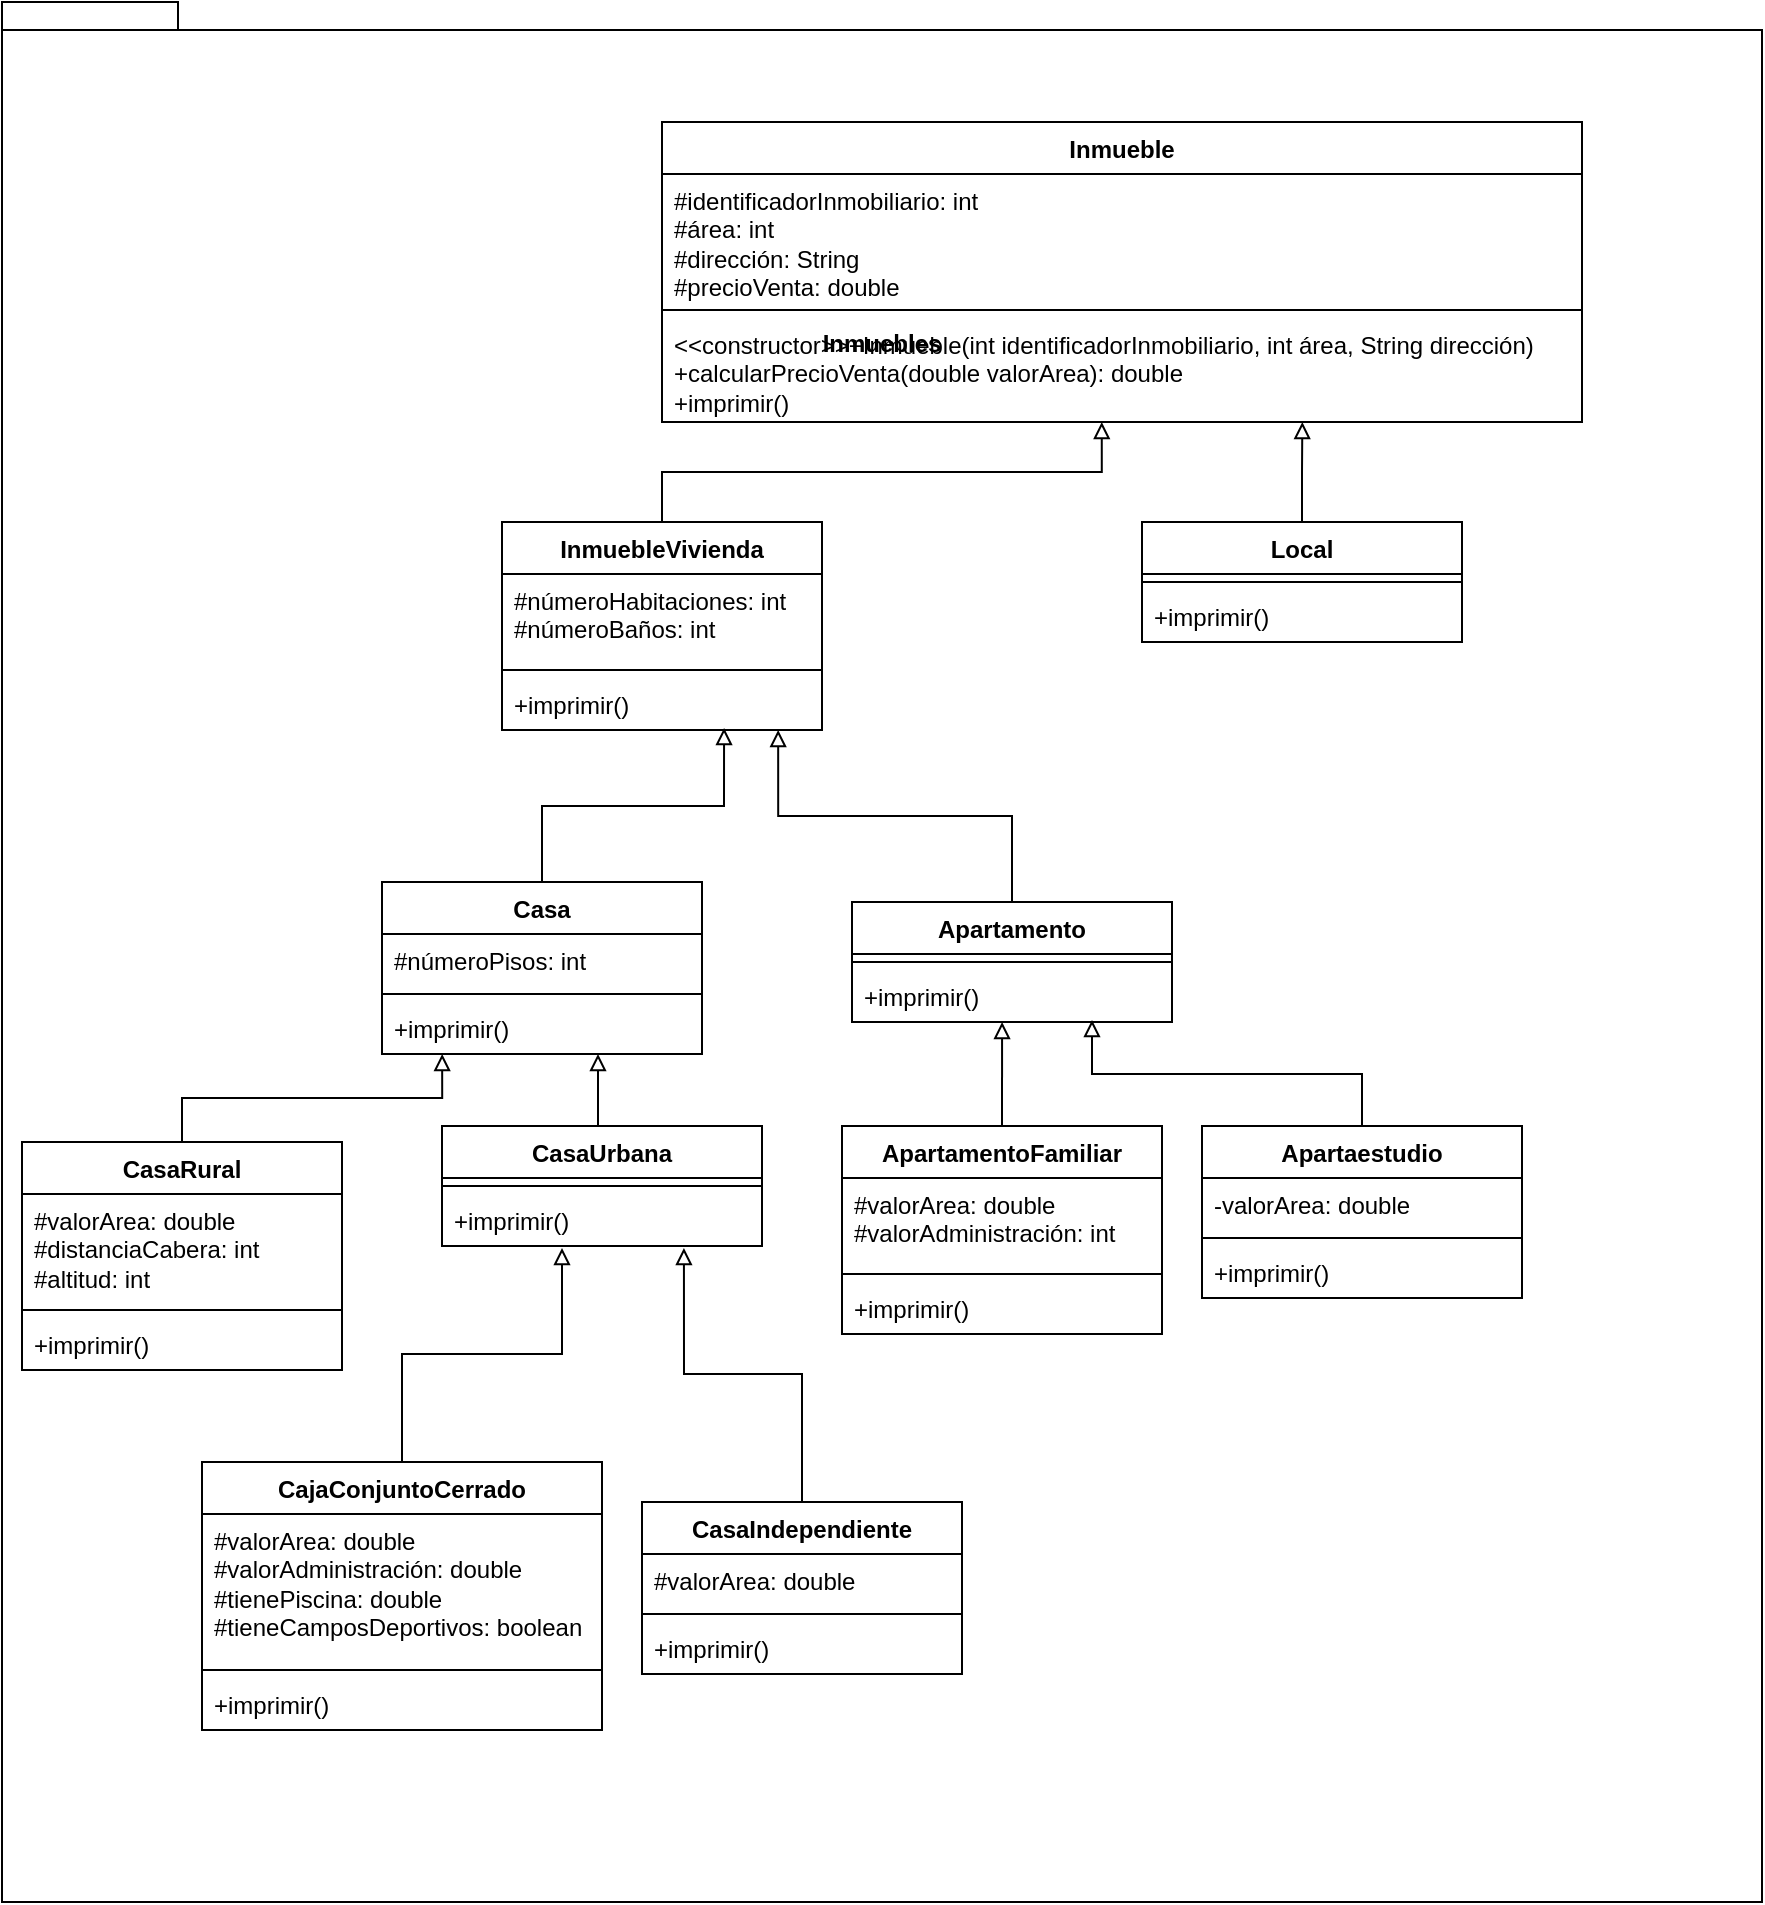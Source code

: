 <mxfile version="27.0.6">
  <diagram id="C5RBs43oDa-KdzZeNtuy" name="Page-1">
    <mxGraphModel dx="1690" dy="1378" grid="1" gridSize="10" guides="1" tooltips="1" connect="1" arrows="1" fold="1" page="1" pageScale="1" pageWidth="827" pageHeight="1169" math="0" shadow="0">
      <root>
        <mxCell id="WIyWlLk6GJQsqaUBKTNV-0" />
        <mxCell id="WIyWlLk6GJQsqaUBKTNV-1" parent="WIyWlLk6GJQsqaUBKTNV-0" />
        <mxCell id="eaxI8zYrQRwgpXjJ1h4x-0" value="&lt;div&gt;Inmuebles&lt;/div&gt;&lt;div&gt;&lt;br&gt;&lt;/div&gt;&lt;div&gt;&lt;br&gt;&lt;/div&gt;&lt;div&gt;&lt;br&gt;&lt;/div&gt;&lt;div&gt;&lt;br&gt;&lt;/div&gt;&lt;div&gt;&lt;br&gt;&lt;/div&gt;&lt;div&gt;&lt;br&gt;&lt;/div&gt;&lt;div&gt;&lt;br&gt;&lt;/div&gt;&lt;div&gt;&lt;br&gt;&lt;/div&gt;&lt;div&gt;&lt;br&gt;&lt;/div&gt;&lt;div&gt;&lt;br&gt;&lt;/div&gt;&lt;div&gt;&lt;br&gt;&lt;/div&gt;&lt;div&gt;&lt;br&gt;&lt;/div&gt;&lt;div&gt;&lt;br&gt;&lt;/div&gt;&lt;div&gt;&lt;br&gt;&lt;/div&gt;&lt;div&gt;&lt;br&gt;&lt;/div&gt;&lt;div&gt;&lt;br&gt;&lt;/div&gt;&lt;div&gt;&lt;br&gt;&lt;/div&gt;&lt;div&gt;&lt;br&gt;&lt;/div&gt;&lt;div&gt;&lt;br&gt;&lt;/div&gt;&lt;div&gt;&lt;br&gt;&lt;/div&gt;&lt;div&gt;&lt;br&gt;&lt;/div&gt;&lt;div&gt;&lt;br&gt;&lt;/div&gt;&lt;div&gt;&lt;br&gt;&lt;/div&gt;&lt;div&gt;&lt;br&gt;&lt;/div&gt;&lt;div&gt;&lt;br&gt;&lt;/div&gt;&lt;div&gt;&lt;br&gt;&lt;/div&gt;&lt;div&gt;&lt;br&gt;&lt;/div&gt;&lt;div&gt;&lt;br&gt;&lt;/div&gt;&lt;div&gt;&lt;br&gt;&lt;/div&gt;&lt;div&gt;&lt;br&gt;&lt;/div&gt;&lt;div&gt;&lt;br&gt;&lt;/div&gt;&lt;div&gt;&lt;br&gt;&lt;/div&gt;&lt;div&gt;&lt;br&gt;&lt;/div&gt;&lt;div&gt;&lt;br&gt;&lt;/div&gt;&lt;div&gt;&lt;br&gt;&lt;/div&gt;&lt;div&gt;&lt;br&gt;&lt;/div&gt;&lt;div&gt;&lt;br&gt;&lt;/div&gt;&lt;div&gt;&lt;br&gt;&lt;/div&gt;&lt;div&gt;&lt;br&gt;&lt;/div&gt;&lt;div&gt;&lt;br&gt;&lt;/div&gt;&lt;div&gt;&lt;br&gt;&lt;/div&gt;&lt;div&gt;&lt;br&gt;&lt;/div&gt;&lt;div&gt;&lt;br&gt;&lt;/div&gt;" style="shape=folder;fontStyle=1;spacingTop=10;tabWidth=40;tabHeight=14;tabPosition=left;html=1;whiteSpace=wrap;align=center;" vertex="1" parent="WIyWlLk6GJQsqaUBKTNV-1">
          <mxGeometry x="-110" y="-20" width="880" height="950" as="geometry" />
        </mxCell>
        <mxCell id="eaxI8zYrQRwgpXjJ1h4x-1" value="Inmueble" style="swimlane;fontStyle=1;align=center;verticalAlign=top;childLayout=stackLayout;horizontal=1;startSize=26;horizontalStack=0;resizeParent=1;resizeParentMax=0;resizeLast=0;collapsible=1;marginBottom=0;whiteSpace=wrap;html=1;" vertex="1" parent="WIyWlLk6GJQsqaUBKTNV-1">
          <mxGeometry x="220" y="40" width="460" height="150" as="geometry" />
        </mxCell>
        <mxCell id="eaxI8zYrQRwgpXjJ1h4x-2" value="#identificadorInmobiliario: int&lt;div&gt;#área: int&lt;/div&gt;&lt;div&gt;#dirección: String&lt;/div&gt;&lt;div&gt;#precioVenta: double&lt;/div&gt;" style="text;strokeColor=none;fillColor=none;align=left;verticalAlign=top;spacingLeft=4;spacingRight=4;overflow=hidden;rotatable=0;points=[[0,0.5],[1,0.5]];portConstraint=eastwest;whiteSpace=wrap;html=1;" vertex="1" parent="eaxI8zYrQRwgpXjJ1h4x-1">
          <mxGeometry y="26" width="460" height="64" as="geometry" />
        </mxCell>
        <mxCell id="eaxI8zYrQRwgpXjJ1h4x-3" value="" style="line;strokeWidth=1;fillColor=none;align=left;verticalAlign=middle;spacingTop=-1;spacingLeft=3;spacingRight=3;rotatable=0;labelPosition=right;points=[];portConstraint=eastwest;strokeColor=inherit;" vertex="1" parent="eaxI8zYrQRwgpXjJ1h4x-1">
          <mxGeometry y="90" width="460" height="8" as="geometry" />
        </mxCell>
        <mxCell id="eaxI8zYrQRwgpXjJ1h4x-4" value="&amp;lt;&amp;lt;constructor&amp;gt;&amp;gt;+Inmueble(int identificadorInmobiliario, int área, String dirección)&lt;div&gt;+calcularPrecioVenta(double valorArea): double&lt;/div&gt;&lt;div&gt;+imprimir()&lt;/div&gt;" style="text;strokeColor=none;fillColor=none;align=left;verticalAlign=top;spacingLeft=4;spacingRight=4;overflow=hidden;rotatable=0;points=[[0,0.5],[1,0.5]];portConstraint=eastwest;whiteSpace=wrap;html=1;" vertex="1" parent="eaxI8zYrQRwgpXjJ1h4x-1">
          <mxGeometry y="98" width="460" height="52" as="geometry" />
        </mxCell>
        <mxCell id="eaxI8zYrQRwgpXjJ1h4x-5" value="InmuebleVivienda" style="swimlane;fontStyle=1;align=center;verticalAlign=top;childLayout=stackLayout;horizontal=1;startSize=26;horizontalStack=0;resizeParent=1;resizeParentMax=0;resizeLast=0;collapsible=1;marginBottom=0;whiteSpace=wrap;html=1;" vertex="1" parent="WIyWlLk6GJQsqaUBKTNV-1">
          <mxGeometry x="140" y="240" width="160" height="104" as="geometry" />
        </mxCell>
        <mxCell id="eaxI8zYrQRwgpXjJ1h4x-6" value="#númeroHabitaciones: int&lt;div&gt;#númeroBaños: int&lt;/div&gt;" style="text;strokeColor=none;fillColor=none;align=left;verticalAlign=top;spacingLeft=4;spacingRight=4;overflow=hidden;rotatable=0;points=[[0,0.5],[1,0.5]];portConstraint=eastwest;whiteSpace=wrap;html=1;" vertex="1" parent="eaxI8zYrQRwgpXjJ1h4x-5">
          <mxGeometry y="26" width="160" height="44" as="geometry" />
        </mxCell>
        <mxCell id="eaxI8zYrQRwgpXjJ1h4x-7" value="" style="line;strokeWidth=1;fillColor=none;align=left;verticalAlign=middle;spacingTop=-1;spacingLeft=3;spacingRight=3;rotatable=0;labelPosition=right;points=[];portConstraint=eastwest;strokeColor=inherit;" vertex="1" parent="eaxI8zYrQRwgpXjJ1h4x-5">
          <mxGeometry y="70" width="160" height="8" as="geometry" />
        </mxCell>
        <mxCell id="eaxI8zYrQRwgpXjJ1h4x-8" value="+imprimir()" style="text;strokeColor=none;fillColor=none;align=left;verticalAlign=top;spacingLeft=4;spacingRight=4;overflow=hidden;rotatable=0;points=[[0,0.5],[1,0.5]];portConstraint=eastwest;whiteSpace=wrap;html=1;" vertex="1" parent="eaxI8zYrQRwgpXjJ1h4x-5">
          <mxGeometry y="78" width="160" height="26" as="geometry" />
        </mxCell>
        <mxCell id="eaxI8zYrQRwgpXjJ1h4x-9" value="Local" style="swimlane;fontStyle=1;align=center;verticalAlign=top;childLayout=stackLayout;horizontal=1;startSize=26;horizontalStack=0;resizeParent=1;resizeParentMax=0;resizeLast=0;collapsible=1;marginBottom=0;whiteSpace=wrap;html=1;" vertex="1" parent="WIyWlLk6GJQsqaUBKTNV-1">
          <mxGeometry x="460" y="240" width="160" height="60" as="geometry" />
        </mxCell>
        <mxCell id="eaxI8zYrQRwgpXjJ1h4x-11" value="" style="line;strokeWidth=1;fillColor=none;align=left;verticalAlign=middle;spacingTop=-1;spacingLeft=3;spacingRight=3;rotatable=0;labelPosition=right;points=[];portConstraint=eastwest;strokeColor=inherit;" vertex="1" parent="eaxI8zYrQRwgpXjJ1h4x-9">
          <mxGeometry y="26" width="160" height="8" as="geometry" />
        </mxCell>
        <mxCell id="eaxI8zYrQRwgpXjJ1h4x-12" value="+imprimir()" style="text;strokeColor=none;fillColor=none;align=left;verticalAlign=top;spacingLeft=4;spacingRight=4;overflow=hidden;rotatable=0;points=[[0,0.5],[1,0.5]];portConstraint=eastwest;whiteSpace=wrap;html=1;" vertex="1" parent="eaxI8zYrQRwgpXjJ1h4x-9">
          <mxGeometry y="34" width="160" height="26" as="geometry" />
        </mxCell>
        <mxCell id="eaxI8zYrQRwgpXjJ1h4x-14" style="edgeStyle=orthogonalEdgeStyle;rounded=0;orthogonalLoop=1;jettySize=auto;html=1;entryX=0.478;entryY=1;entryDx=0;entryDy=0;entryPerimeter=0;endArrow=block;endFill=0;" edge="1" parent="WIyWlLk6GJQsqaUBKTNV-1" source="eaxI8zYrQRwgpXjJ1h4x-5" target="eaxI8zYrQRwgpXjJ1h4x-4">
          <mxGeometry relative="1" as="geometry" />
        </mxCell>
        <mxCell id="eaxI8zYrQRwgpXjJ1h4x-15" style="edgeStyle=orthogonalEdgeStyle;rounded=0;orthogonalLoop=1;jettySize=auto;html=1;entryX=0.696;entryY=1;entryDx=0;entryDy=0;entryPerimeter=0;endArrow=block;endFill=0;" edge="1" parent="WIyWlLk6GJQsqaUBKTNV-1" source="eaxI8zYrQRwgpXjJ1h4x-9" target="eaxI8zYrQRwgpXjJ1h4x-4">
          <mxGeometry relative="1" as="geometry" />
        </mxCell>
        <mxCell id="eaxI8zYrQRwgpXjJ1h4x-16" value="Casa" style="swimlane;fontStyle=1;align=center;verticalAlign=top;childLayout=stackLayout;horizontal=1;startSize=26;horizontalStack=0;resizeParent=1;resizeParentMax=0;resizeLast=0;collapsible=1;marginBottom=0;whiteSpace=wrap;html=1;" vertex="1" parent="WIyWlLk6GJQsqaUBKTNV-1">
          <mxGeometry x="80" y="420" width="160" height="86" as="geometry" />
        </mxCell>
        <mxCell id="eaxI8zYrQRwgpXjJ1h4x-17" value="#númeroPisos: int" style="text;strokeColor=none;fillColor=none;align=left;verticalAlign=top;spacingLeft=4;spacingRight=4;overflow=hidden;rotatable=0;points=[[0,0.5],[1,0.5]];portConstraint=eastwest;whiteSpace=wrap;html=1;" vertex="1" parent="eaxI8zYrQRwgpXjJ1h4x-16">
          <mxGeometry y="26" width="160" height="26" as="geometry" />
        </mxCell>
        <mxCell id="eaxI8zYrQRwgpXjJ1h4x-18" value="" style="line;strokeWidth=1;fillColor=none;align=left;verticalAlign=middle;spacingTop=-1;spacingLeft=3;spacingRight=3;rotatable=0;labelPosition=right;points=[];portConstraint=eastwest;strokeColor=inherit;" vertex="1" parent="eaxI8zYrQRwgpXjJ1h4x-16">
          <mxGeometry y="52" width="160" height="8" as="geometry" />
        </mxCell>
        <mxCell id="eaxI8zYrQRwgpXjJ1h4x-19" value="+imprimir()" style="text;strokeColor=none;fillColor=none;align=left;verticalAlign=top;spacingLeft=4;spacingRight=4;overflow=hidden;rotatable=0;points=[[0,0.5],[1,0.5]];portConstraint=eastwest;whiteSpace=wrap;html=1;" vertex="1" parent="eaxI8zYrQRwgpXjJ1h4x-16">
          <mxGeometry y="60" width="160" height="26" as="geometry" />
        </mxCell>
        <mxCell id="eaxI8zYrQRwgpXjJ1h4x-20" style="edgeStyle=orthogonalEdgeStyle;rounded=0;orthogonalLoop=1;jettySize=auto;html=1;entryX=0.694;entryY=0.962;entryDx=0;entryDy=0;entryPerimeter=0;endArrow=block;endFill=0;" edge="1" parent="WIyWlLk6GJQsqaUBKTNV-1" source="eaxI8zYrQRwgpXjJ1h4x-16" target="eaxI8zYrQRwgpXjJ1h4x-8">
          <mxGeometry relative="1" as="geometry" />
        </mxCell>
        <mxCell id="eaxI8zYrQRwgpXjJ1h4x-21" value="Apartamento" style="swimlane;fontStyle=1;align=center;verticalAlign=top;childLayout=stackLayout;horizontal=1;startSize=26;horizontalStack=0;resizeParent=1;resizeParentMax=0;resizeLast=0;collapsible=1;marginBottom=0;whiteSpace=wrap;html=1;" vertex="1" parent="WIyWlLk6GJQsqaUBKTNV-1">
          <mxGeometry x="315" y="430" width="160" height="60" as="geometry" />
        </mxCell>
        <mxCell id="eaxI8zYrQRwgpXjJ1h4x-23" value="" style="line;strokeWidth=1;fillColor=none;align=left;verticalAlign=middle;spacingTop=-1;spacingLeft=3;spacingRight=3;rotatable=0;labelPosition=right;points=[];portConstraint=eastwest;strokeColor=inherit;" vertex="1" parent="eaxI8zYrQRwgpXjJ1h4x-21">
          <mxGeometry y="26" width="160" height="8" as="geometry" />
        </mxCell>
        <mxCell id="eaxI8zYrQRwgpXjJ1h4x-24" value="+imprimir()" style="text;strokeColor=none;fillColor=none;align=left;verticalAlign=top;spacingLeft=4;spacingRight=4;overflow=hidden;rotatable=0;points=[[0,0.5],[1,0.5]];portConstraint=eastwest;whiteSpace=wrap;html=1;" vertex="1" parent="eaxI8zYrQRwgpXjJ1h4x-21">
          <mxGeometry y="34" width="160" height="26" as="geometry" />
        </mxCell>
        <mxCell id="eaxI8zYrQRwgpXjJ1h4x-25" style="edgeStyle=orthogonalEdgeStyle;rounded=0;orthogonalLoop=1;jettySize=auto;html=1;entryX=0.863;entryY=1;entryDx=0;entryDy=0;entryPerimeter=0;endArrow=block;endFill=0;" edge="1" parent="WIyWlLk6GJQsqaUBKTNV-1" source="eaxI8zYrQRwgpXjJ1h4x-21" target="eaxI8zYrQRwgpXjJ1h4x-8">
          <mxGeometry relative="1" as="geometry" />
        </mxCell>
        <mxCell id="eaxI8zYrQRwgpXjJ1h4x-26" value="CasaRural" style="swimlane;fontStyle=1;align=center;verticalAlign=top;childLayout=stackLayout;horizontal=1;startSize=26;horizontalStack=0;resizeParent=1;resizeParentMax=0;resizeLast=0;collapsible=1;marginBottom=0;whiteSpace=wrap;html=1;" vertex="1" parent="WIyWlLk6GJQsqaUBKTNV-1">
          <mxGeometry x="-100" y="550" width="160" height="114" as="geometry" />
        </mxCell>
        <mxCell id="eaxI8zYrQRwgpXjJ1h4x-27" value="#valorArea: double&lt;div&gt;#distanciaCabera: int&lt;/div&gt;&lt;div&gt;#altitud: int&lt;/div&gt;" style="text;strokeColor=none;fillColor=none;align=left;verticalAlign=top;spacingLeft=4;spacingRight=4;overflow=hidden;rotatable=0;points=[[0,0.5],[1,0.5]];portConstraint=eastwest;whiteSpace=wrap;html=1;" vertex="1" parent="eaxI8zYrQRwgpXjJ1h4x-26">
          <mxGeometry y="26" width="160" height="54" as="geometry" />
        </mxCell>
        <mxCell id="eaxI8zYrQRwgpXjJ1h4x-28" value="" style="line;strokeWidth=1;fillColor=none;align=left;verticalAlign=middle;spacingTop=-1;spacingLeft=3;spacingRight=3;rotatable=0;labelPosition=right;points=[];portConstraint=eastwest;strokeColor=inherit;" vertex="1" parent="eaxI8zYrQRwgpXjJ1h4x-26">
          <mxGeometry y="80" width="160" height="8" as="geometry" />
        </mxCell>
        <mxCell id="eaxI8zYrQRwgpXjJ1h4x-29" value="+imprimir()" style="text;strokeColor=none;fillColor=none;align=left;verticalAlign=top;spacingLeft=4;spacingRight=4;overflow=hidden;rotatable=0;points=[[0,0.5],[1,0.5]];portConstraint=eastwest;whiteSpace=wrap;html=1;" vertex="1" parent="eaxI8zYrQRwgpXjJ1h4x-26">
          <mxGeometry y="88" width="160" height="26" as="geometry" />
        </mxCell>
        <mxCell id="eaxI8zYrQRwgpXjJ1h4x-30" value="CasaUrbana" style="swimlane;fontStyle=1;align=center;verticalAlign=top;childLayout=stackLayout;horizontal=1;startSize=26;horizontalStack=0;resizeParent=1;resizeParentMax=0;resizeLast=0;collapsible=1;marginBottom=0;whiteSpace=wrap;html=1;" vertex="1" parent="WIyWlLk6GJQsqaUBKTNV-1">
          <mxGeometry x="110" y="542" width="160" height="60" as="geometry" />
        </mxCell>
        <mxCell id="eaxI8zYrQRwgpXjJ1h4x-32" value="" style="line;strokeWidth=1;fillColor=none;align=left;verticalAlign=middle;spacingTop=-1;spacingLeft=3;spacingRight=3;rotatable=0;labelPosition=right;points=[];portConstraint=eastwest;strokeColor=inherit;" vertex="1" parent="eaxI8zYrQRwgpXjJ1h4x-30">
          <mxGeometry y="26" width="160" height="8" as="geometry" />
        </mxCell>
        <mxCell id="eaxI8zYrQRwgpXjJ1h4x-33" value="+imprimir()" style="text;strokeColor=none;fillColor=none;align=left;verticalAlign=top;spacingLeft=4;spacingRight=4;overflow=hidden;rotatable=0;points=[[0,0.5],[1,0.5]];portConstraint=eastwest;whiteSpace=wrap;html=1;" vertex="1" parent="eaxI8zYrQRwgpXjJ1h4x-30">
          <mxGeometry y="34" width="160" height="26" as="geometry" />
        </mxCell>
        <mxCell id="eaxI8zYrQRwgpXjJ1h4x-34" style="edgeStyle=orthogonalEdgeStyle;rounded=0;orthogonalLoop=1;jettySize=auto;html=1;entryX=0.188;entryY=1;entryDx=0;entryDy=0;entryPerimeter=0;endArrow=block;endFill=0;" edge="1" parent="WIyWlLk6GJQsqaUBKTNV-1" source="eaxI8zYrQRwgpXjJ1h4x-26" target="eaxI8zYrQRwgpXjJ1h4x-19">
          <mxGeometry relative="1" as="geometry" />
        </mxCell>
        <mxCell id="eaxI8zYrQRwgpXjJ1h4x-35" style="edgeStyle=orthogonalEdgeStyle;rounded=0;orthogonalLoop=1;jettySize=auto;html=1;exitX=0.5;exitY=0;exitDx=0;exitDy=0;entryX=0.675;entryY=1;entryDx=0;entryDy=0;entryPerimeter=0;endArrow=block;endFill=0;" edge="1" parent="WIyWlLk6GJQsqaUBKTNV-1" source="eaxI8zYrQRwgpXjJ1h4x-30" target="eaxI8zYrQRwgpXjJ1h4x-19">
          <mxGeometry relative="1" as="geometry" />
        </mxCell>
        <mxCell id="eaxI8zYrQRwgpXjJ1h4x-36" value="CajaConjuntoCerrado" style="swimlane;fontStyle=1;align=center;verticalAlign=top;childLayout=stackLayout;horizontal=1;startSize=26;horizontalStack=0;resizeParent=1;resizeParentMax=0;resizeLast=0;collapsible=1;marginBottom=0;whiteSpace=wrap;html=1;" vertex="1" parent="WIyWlLk6GJQsqaUBKTNV-1">
          <mxGeometry x="-10" y="710" width="200" height="134" as="geometry" />
        </mxCell>
        <mxCell id="eaxI8zYrQRwgpXjJ1h4x-37" value="#valorArea: double&lt;div&gt;#valorAdministración: double&lt;/div&gt;&lt;div&gt;#tienePiscina: double&lt;/div&gt;&lt;div&gt;#tieneCamposDeportivos: boolean&lt;/div&gt;" style="text;strokeColor=none;fillColor=none;align=left;verticalAlign=top;spacingLeft=4;spacingRight=4;overflow=hidden;rotatable=0;points=[[0,0.5],[1,0.5]];portConstraint=eastwest;whiteSpace=wrap;html=1;" vertex="1" parent="eaxI8zYrQRwgpXjJ1h4x-36">
          <mxGeometry y="26" width="200" height="74" as="geometry" />
        </mxCell>
        <mxCell id="eaxI8zYrQRwgpXjJ1h4x-38" value="" style="line;strokeWidth=1;fillColor=none;align=left;verticalAlign=middle;spacingTop=-1;spacingLeft=3;spacingRight=3;rotatable=0;labelPosition=right;points=[];portConstraint=eastwest;strokeColor=inherit;" vertex="1" parent="eaxI8zYrQRwgpXjJ1h4x-36">
          <mxGeometry y="100" width="200" height="8" as="geometry" />
        </mxCell>
        <mxCell id="eaxI8zYrQRwgpXjJ1h4x-39" value="+imprimir()" style="text;strokeColor=none;fillColor=none;align=left;verticalAlign=top;spacingLeft=4;spacingRight=4;overflow=hidden;rotatable=0;points=[[0,0.5],[1,0.5]];portConstraint=eastwest;whiteSpace=wrap;html=1;" vertex="1" parent="eaxI8zYrQRwgpXjJ1h4x-36">
          <mxGeometry y="108" width="200" height="26" as="geometry" />
        </mxCell>
        <mxCell id="eaxI8zYrQRwgpXjJ1h4x-40" value="CasaIndependiente" style="swimlane;fontStyle=1;align=center;verticalAlign=top;childLayout=stackLayout;horizontal=1;startSize=26;horizontalStack=0;resizeParent=1;resizeParentMax=0;resizeLast=0;collapsible=1;marginBottom=0;whiteSpace=wrap;html=1;" vertex="1" parent="WIyWlLk6GJQsqaUBKTNV-1">
          <mxGeometry x="210" y="730" width="160" height="86" as="geometry" />
        </mxCell>
        <mxCell id="eaxI8zYrQRwgpXjJ1h4x-41" value="#valorArea: double" style="text;strokeColor=none;fillColor=none;align=left;verticalAlign=top;spacingLeft=4;spacingRight=4;overflow=hidden;rotatable=0;points=[[0,0.5],[1,0.5]];portConstraint=eastwest;whiteSpace=wrap;html=1;" vertex="1" parent="eaxI8zYrQRwgpXjJ1h4x-40">
          <mxGeometry y="26" width="160" height="26" as="geometry" />
        </mxCell>
        <mxCell id="eaxI8zYrQRwgpXjJ1h4x-42" value="" style="line;strokeWidth=1;fillColor=none;align=left;verticalAlign=middle;spacingTop=-1;spacingLeft=3;spacingRight=3;rotatable=0;labelPosition=right;points=[];portConstraint=eastwest;strokeColor=inherit;" vertex="1" parent="eaxI8zYrQRwgpXjJ1h4x-40">
          <mxGeometry y="52" width="160" height="8" as="geometry" />
        </mxCell>
        <mxCell id="eaxI8zYrQRwgpXjJ1h4x-43" value="+imprimir()" style="text;strokeColor=none;fillColor=none;align=left;verticalAlign=top;spacingLeft=4;spacingRight=4;overflow=hidden;rotatable=0;points=[[0,0.5],[1,0.5]];portConstraint=eastwest;whiteSpace=wrap;html=1;" vertex="1" parent="eaxI8zYrQRwgpXjJ1h4x-40">
          <mxGeometry y="60" width="160" height="26" as="geometry" />
        </mxCell>
        <mxCell id="eaxI8zYrQRwgpXjJ1h4x-44" style="edgeStyle=orthogonalEdgeStyle;rounded=0;orthogonalLoop=1;jettySize=auto;html=1;entryX=0.375;entryY=1.038;entryDx=0;entryDy=0;entryPerimeter=0;endArrow=block;endFill=0;" edge="1" parent="WIyWlLk6GJQsqaUBKTNV-1" source="eaxI8zYrQRwgpXjJ1h4x-36" target="eaxI8zYrQRwgpXjJ1h4x-33">
          <mxGeometry relative="1" as="geometry" />
        </mxCell>
        <mxCell id="eaxI8zYrQRwgpXjJ1h4x-46" style="edgeStyle=orthogonalEdgeStyle;rounded=0;orthogonalLoop=1;jettySize=auto;html=1;exitX=0.5;exitY=0;exitDx=0;exitDy=0;entryX=0.756;entryY=1.038;entryDx=0;entryDy=0;entryPerimeter=0;endArrow=block;endFill=0;" edge="1" parent="WIyWlLk6GJQsqaUBKTNV-1" source="eaxI8zYrQRwgpXjJ1h4x-40" target="eaxI8zYrQRwgpXjJ1h4x-33">
          <mxGeometry relative="1" as="geometry" />
        </mxCell>
        <mxCell id="eaxI8zYrQRwgpXjJ1h4x-47" value="ApartamentoFamiliar" style="swimlane;fontStyle=1;align=center;verticalAlign=top;childLayout=stackLayout;horizontal=1;startSize=26;horizontalStack=0;resizeParent=1;resizeParentMax=0;resizeLast=0;collapsible=1;marginBottom=0;whiteSpace=wrap;html=1;" vertex="1" parent="WIyWlLk6GJQsqaUBKTNV-1">
          <mxGeometry x="310" y="542" width="160" height="104" as="geometry" />
        </mxCell>
        <mxCell id="eaxI8zYrQRwgpXjJ1h4x-48" value="#valorArea: double&lt;div&gt;#valorAdministración: int&lt;/div&gt;" style="text;strokeColor=none;fillColor=none;align=left;verticalAlign=top;spacingLeft=4;spacingRight=4;overflow=hidden;rotatable=0;points=[[0,0.5],[1,0.5]];portConstraint=eastwest;whiteSpace=wrap;html=1;" vertex="1" parent="eaxI8zYrQRwgpXjJ1h4x-47">
          <mxGeometry y="26" width="160" height="44" as="geometry" />
        </mxCell>
        <mxCell id="eaxI8zYrQRwgpXjJ1h4x-49" value="" style="line;strokeWidth=1;fillColor=none;align=left;verticalAlign=middle;spacingTop=-1;spacingLeft=3;spacingRight=3;rotatable=0;labelPosition=right;points=[];portConstraint=eastwest;strokeColor=inherit;" vertex="1" parent="eaxI8zYrQRwgpXjJ1h4x-47">
          <mxGeometry y="70" width="160" height="8" as="geometry" />
        </mxCell>
        <mxCell id="eaxI8zYrQRwgpXjJ1h4x-50" value="+imprimir()" style="text;strokeColor=none;fillColor=none;align=left;verticalAlign=top;spacingLeft=4;spacingRight=4;overflow=hidden;rotatable=0;points=[[0,0.5],[1,0.5]];portConstraint=eastwest;whiteSpace=wrap;html=1;" vertex="1" parent="eaxI8zYrQRwgpXjJ1h4x-47">
          <mxGeometry y="78" width="160" height="26" as="geometry" />
        </mxCell>
        <mxCell id="eaxI8zYrQRwgpXjJ1h4x-51" value="Apartaestudio" style="swimlane;fontStyle=1;align=center;verticalAlign=top;childLayout=stackLayout;horizontal=1;startSize=26;horizontalStack=0;resizeParent=1;resizeParentMax=0;resizeLast=0;collapsible=1;marginBottom=0;whiteSpace=wrap;html=1;" vertex="1" parent="WIyWlLk6GJQsqaUBKTNV-1">
          <mxGeometry x="490" y="542" width="160" height="86" as="geometry" />
        </mxCell>
        <mxCell id="eaxI8zYrQRwgpXjJ1h4x-52" value="-valorArea: double" style="text;strokeColor=none;fillColor=none;align=left;verticalAlign=top;spacingLeft=4;spacingRight=4;overflow=hidden;rotatable=0;points=[[0,0.5],[1,0.5]];portConstraint=eastwest;whiteSpace=wrap;html=1;" vertex="1" parent="eaxI8zYrQRwgpXjJ1h4x-51">
          <mxGeometry y="26" width="160" height="26" as="geometry" />
        </mxCell>
        <mxCell id="eaxI8zYrQRwgpXjJ1h4x-53" value="" style="line;strokeWidth=1;fillColor=none;align=left;verticalAlign=middle;spacingTop=-1;spacingLeft=3;spacingRight=3;rotatable=0;labelPosition=right;points=[];portConstraint=eastwest;strokeColor=inherit;" vertex="1" parent="eaxI8zYrQRwgpXjJ1h4x-51">
          <mxGeometry y="52" width="160" height="8" as="geometry" />
        </mxCell>
        <mxCell id="eaxI8zYrQRwgpXjJ1h4x-54" value="+imprimir()" style="text;strokeColor=none;fillColor=none;align=left;verticalAlign=top;spacingLeft=4;spacingRight=4;overflow=hidden;rotatable=0;points=[[0,0.5],[1,0.5]];portConstraint=eastwest;whiteSpace=wrap;html=1;" vertex="1" parent="eaxI8zYrQRwgpXjJ1h4x-51">
          <mxGeometry y="60" width="160" height="26" as="geometry" />
        </mxCell>
        <mxCell id="eaxI8zYrQRwgpXjJ1h4x-55" style="edgeStyle=orthogonalEdgeStyle;rounded=0;orthogonalLoop=1;jettySize=auto;html=1;exitX=0.5;exitY=0;exitDx=0;exitDy=0;entryX=0.469;entryY=1;entryDx=0;entryDy=0;entryPerimeter=0;endArrow=block;endFill=0;" edge="1" parent="WIyWlLk6GJQsqaUBKTNV-1" source="eaxI8zYrQRwgpXjJ1h4x-47" target="eaxI8zYrQRwgpXjJ1h4x-24">
          <mxGeometry relative="1" as="geometry" />
        </mxCell>
        <mxCell id="eaxI8zYrQRwgpXjJ1h4x-56" style="edgeStyle=orthogonalEdgeStyle;rounded=0;orthogonalLoop=1;jettySize=auto;html=1;entryX=0.75;entryY=0.962;entryDx=0;entryDy=0;entryPerimeter=0;endArrow=block;endFill=0;" edge="1" parent="WIyWlLk6GJQsqaUBKTNV-1" source="eaxI8zYrQRwgpXjJ1h4x-51" target="eaxI8zYrQRwgpXjJ1h4x-24">
          <mxGeometry relative="1" as="geometry" />
        </mxCell>
      </root>
    </mxGraphModel>
  </diagram>
</mxfile>
